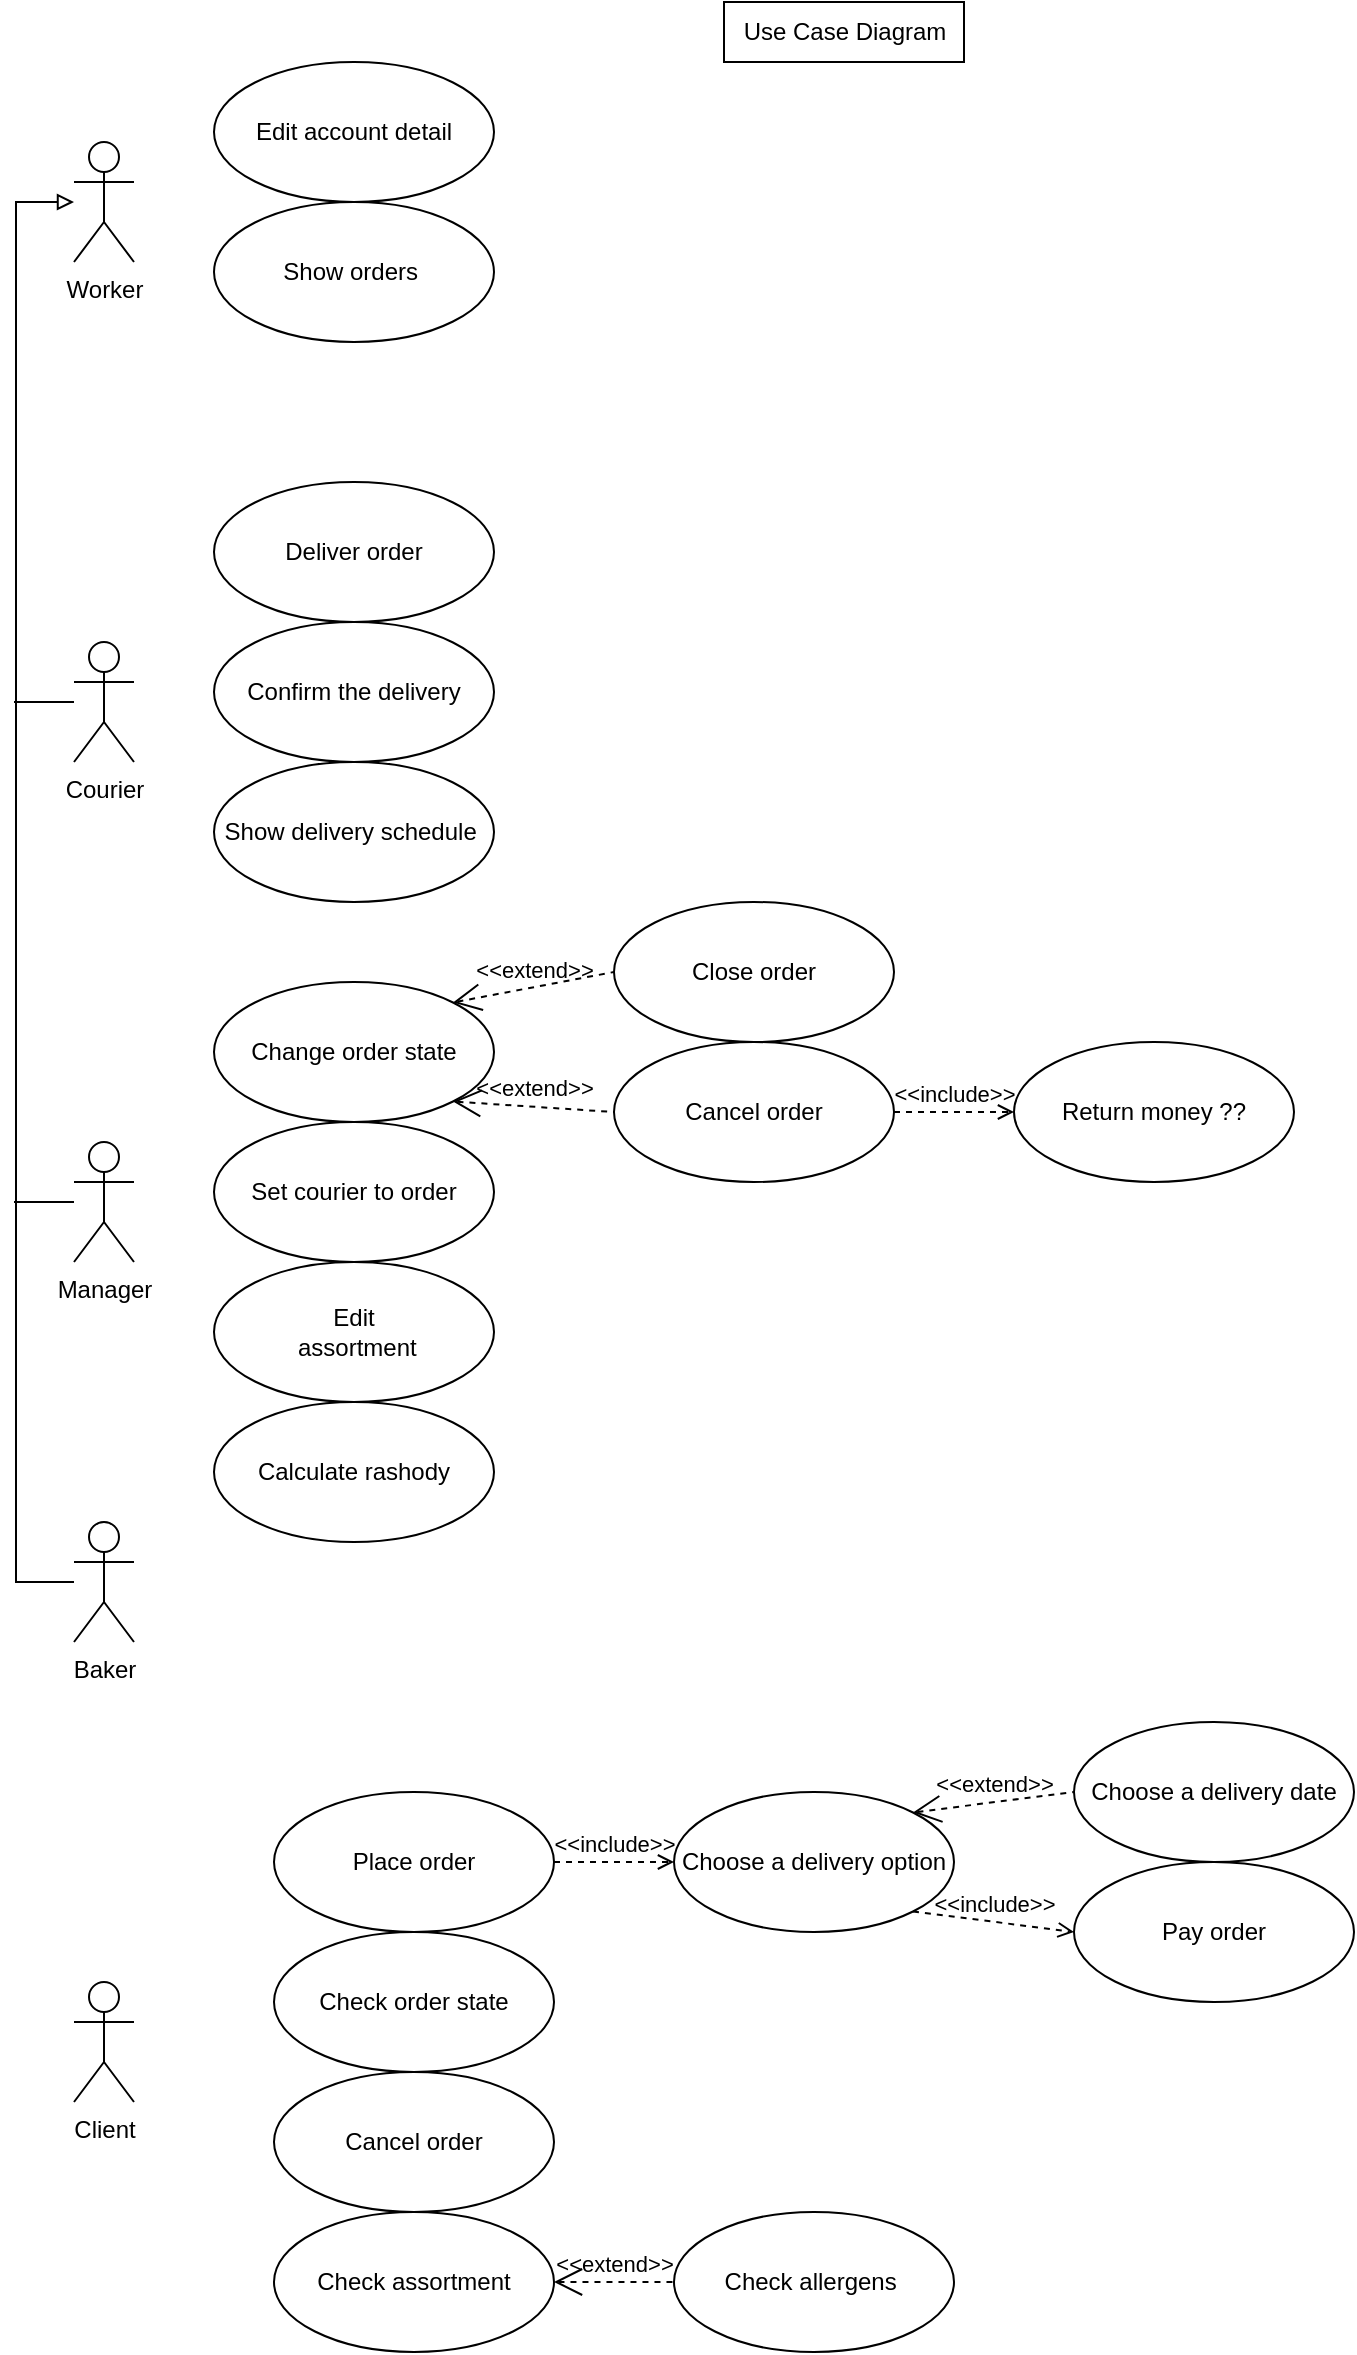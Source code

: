 <mxfile version="23.1.2" type="github">
  <diagram name="Page-1" id="j9qC79bx8wqFnW0S5RmF">
    <mxGraphModel dx="615" dy="413" grid="1" gridSize="10" guides="1" tooltips="1" connect="1" arrows="1" fold="1" page="1" pageScale="1" pageWidth="850" pageHeight="1100" math="0" shadow="0">
      <root>
        <mxCell id="0" />
        <mxCell id="1" parent="0" />
        <mxCell id="I9kpLu-LO9SQn9hKeoNu-40" style="edgeStyle=orthogonalEdgeStyle;rounded=0;orthogonalLoop=1;jettySize=auto;html=1;endArrow=none;endFill=0;" parent="1" source="0cacYjYukHsMXe69OJWF-1" edge="1">
          <mxGeometry relative="1" as="geometry">
            <mxPoint x="10" y="360" as="targetPoint" />
          </mxGeometry>
        </mxCell>
        <mxCell id="0cacYjYukHsMXe69OJWF-1" value="Сourier" style="shape=umlActor;verticalLabelPosition=bottom;verticalAlign=top;html=1;outlineConnect=0;" parent="1" vertex="1">
          <mxGeometry x="40" y="330" width="30" height="60" as="geometry" />
        </mxCell>
        <mxCell id="0cacYjYukHsMXe69OJWF-2" value="Use Case Diagram" style="text;html=1;align=center;verticalAlign=middle;resizable=0;points=[];autosize=1;fillColor=none;strokeColor=default;" parent="1" vertex="1">
          <mxGeometry x="365" y="10" width="120" height="30" as="geometry" />
        </mxCell>
        <mxCell id="I9kpLu-LO9SQn9hKeoNu-39" style="edgeStyle=orthogonalEdgeStyle;rounded=0;orthogonalLoop=1;jettySize=auto;html=1;endArrow=none;endFill=0;" parent="1" source="8N6oZQhw8tRqxdIhCWBr-1" edge="1">
          <mxGeometry relative="1" as="geometry">
            <mxPoint x="10" y="610" as="targetPoint" />
          </mxGeometry>
        </mxCell>
        <mxCell id="8N6oZQhw8tRqxdIhCWBr-1" value="Manager" style="shape=umlActor;verticalLabelPosition=bottom;verticalAlign=top;html=1;outlineConnect=0;" parent="1" vertex="1">
          <mxGeometry x="40" y="580" width="30" height="60" as="geometry" />
        </mxCell>
        <mxCell id="I9kpLu-LO9SQn9hKeoNu-3" style="edgeStyle=orthogonalEdgeStyle;rounded=0;orthogonalLoop=1;jettySize=auto;html=1;endArrow=block;endFill=0;" parent="1" source="8N6oZQhw8tRqxdIhCWBr-3" target="8N6oZQhw8tRqxdIhCWBr-13" edge="1">
          <mxGeometry relative="1" as="geometry">
            <mxPoint x="20" y="80" as="targetPoint" />
            <Array as="points">
              <mxPoint x="11" y="800" />
              <mxPoint x="11" y="110" />
            </Array>
          </mxGeometry>
        </mxCell>
        <mxCell id="8N6oZQhw8tRqxdIhCWBr-3" value="Baker" style="shape=umlActor;verticalLabelPosition=bottom;verticalAlign=top;html=1;outlineConnect=0;" parent="1" vertex="1">
          <mxGeometry x="40" y="770" width="30" height="60" as="geometry" />
        </mxCell>
        <mxCell id="8N6oZQhw8tRqxdIhCWBr-5" value="Client" style="shape=umlActor;verticalLabelPosition=bottom;verticalAlign=top;html=1;outlineConnect=0;" parent="1" vertex="1">
          <mxGeometry x="40" y="1000" width="30" height="60" as="geometry" />
        </mxCell>
        <mxCell id="8N6oZQhw8tRqxdIhCWBr-8" value="&amp;lt;&amp;lt;include&amp;gt;&amp;gt;" style="edgeStyle=none;html=1;endArrow=open;verticalAlign=bottom;dashed=1;labelBackgroundColor=none;rounded=0;exitX=1;exitY=0.5;exitDx=0;exitDy=0;" parent="1" source="8N6oZQhw8tRqxdIhCWBr-10" target="8N6oZQhw8tRqxdIhCWBr-9" edge="1">
          <mxGeometry width="160" relative="1" as="geometry">
            <mxPoint x="290" y="940" as="sourcePoint" />
            <mxPoint x="400" y="940" as="targetPoint" />
          </mxGeometry>
        </mxCell>
        <mxCell id="8N6oZQhw8tRqxdIhCWBr-9" value="Choose a delivery option" style="ellipse;whiteSpace=wrap;html=1;" parent="1" vertex="1">
          <mxGeometry x="340" y="905" width="140" height="70" as="geometry" />
        </mxCell>
        <mxCell id="8N6oZQhw8tRqxdIhCWBr-10" value="Place order" style="ellipse;whiteSpace=wrap;html=1;" parent="1" vertex="1">
          <mxGeometry x="140" y="905" width="140" height="70" as="geometry" />
        </mxCell>
        <mxCell id="8N6oZQhw8tRqxdIhCWBr-11" value="&amp;lt;&amp;lt;extend&amp;gt;&amp;gt;" style="edgeStyle=none;html=1;startArrow=open;endArrow=none;startSize=12;verticalAlign=bottom;dashed=1;labelBackgroundColor=none;rounded=0;exitX=1;exitY=0;exitDx=0;exitDy=0;entryX=0;entryY=0.5;entryDx=0;entryDy=0;" parent="1" source="8N6oZQhw8tRqxdIhCWBr-9" target="8N6oZQhw8tRqxdIhCWBr-12" edge="1">
          <mxGeometry width="160" relative="1" as="geometry">
            <mxPoint x="520" y="920" as="sourcePoint" />
            <mxPoint x="660" y="939.55" as="targetPoint" />
          </mxGeometry>
        </mxCell>
        <mxCell id="8N6oZQhw8tRqxdIhCWBr-12" value="Choose a delivery date" style="ellipse;whiteSpace=wrap;html=1;" parent="1" vertex="1">
          <mxGeometry x="540" y="870" width="140" height="70" as="geometry" />
        </mxCell>
        <mxCell id="8N6oZQhw8tRqxdIhCWBr-13" value="Worker&lt;br&gt;" style="shape=umlActor;verticalLabelPosition=bottom;verticalAlign=top;html=1;outlineConnect=0;strokeColor=default;" parent="1" vertex="1">
          <mxGeometry x="40" y="80" width="30" height="60" as="geometry" />
        </mxCell>
        <mxCell id="I9kpLu-LO9SQn9hKeoNu-10" value="Edit account detail" style="ellipse;whiteSpace=wrap;html=1;" parent="1" vertex="1">
          <mxGeometry x="110" y="40" width="140" height="70" as="geometry" />
        </mxCell>
        <mxCell id="I9kpLu-LO9SQn9hKeoNu-11" value="Cancel order" style="ellipse;whiteSpace=wrap;html=1;" parent="1" vertex="1">
          <mxGeometry x="310" y="530" width="140" height="70" as="geometry" />
        </mxCell>
        <mxCell id="I9kpLu-LO9SQn9hKeoNu-12" value="Pay order" style="ellipse;whiteSpace=wrap;html=1;" parent="1" vertex="1">
          <mxGeometry x="540" y="940" width="140" height="70" as="geometry" />
        </mxCell>
        <mxCell id="I9kpLu-LO9SQn9hKeoNu-13" value="&amp;lt;&amp;lt;include&amp;gt;&amp;gt;" style="edgeStyle=none;html=1;endArrow=open;verticalAlign=bottom;dashed=1;labelBackgroundColor=none;rounded=0;exitX=1;exitY=1;exitDx=0;exitDy=0;entryX=0;entryY=0.5;entryDx=0;entryDy=0;" parent="1" source="8N6oZQhw8tRqxdIhCWBr-9" target="I9kpLu-LO9SQn9hKeoNu-12" edge="1">
          <mxGeometry width="160" relative="1" as="geometry">
            <mxPoint x="440" y="970" as="sourcePoint" />
            <mxPoint x="600" y="970" as="targetPoint" />
          </mxGeometry>
        </mxCell>
        <mxCell id="I9kpLu-LO9SQn9hKeoNu-15" value="Return money ??" style="ellipse;whiteSpace=wrap;html=1;" parent="1" vertex="1">
          <mxGeometry x="510" y="530" width="140" height="70" as="geometry" />
        </mxCell>
        <mxCell id="I9kpLu-LO9SQn9hKeoNu-16" value="&amp;lt;&amp;lt;include&amp;gt;&amp;gt;" style="edgeStyle=none;html=1;endArrow=open;verticalAlign=bottom;dashed=1;labelBackgroundColor=none;rounded=0;exitX=1;exitY=0.5;exitDx=0;exitDy=0;entryX=0;entryY=0.5;entryDx=0;entryDy=0;" parent="1" source="I9kpLu-LO9SQn9hKeoNu-11" target="I9kpLu-LO9SQn9hKeoNu-15" edge="1">
          <mxGeometry width="160" relative="1" as="geometry">
            <mxPoint x="480" y="690" as="sourcePoint" />
            <mxPoint x="640" y="690" as="targetPoint" />
          </mxGeometry>
        </mxCell>
        <mxCell id="I9kpLu-LO9SQn9hKeoNu-17" value="Cancel order" style="ellipse;whiteSpace=wrap;html=1;" parent="1" vertex="1">
          <mxGeometry x="140" y="1045" width="140" height="70" as="geometry" />
        </mxCell>
        <mxCell id="I9kpLu-LO9SQn9hKeoNu-20" value="Deliver order" style="ellipse;whiteSpace=wrap;html=1;" parent="1" vertex="1">
          <mxGeometry x="110" y="250" width="140" height="70" as="geometry" />
        </mxCell>
        <mxCell id="I9kpLu-LO9SQn9hKeoNu-22" value="Close order" style="ellipse;whiteSpace=wrap;html=1;" parent="1" vertex="1">
          <mxGeometry x="310" y="460" width="140" height="70" as="geometry" />
        </mxCell>
        <mxCell id="I9kpLu-LO9SQn9hKeoNu-23" value="Change order state" style="ellipse;whiteSpace=wrap;html=1;" parent="1" vertex="1">
          <mxGeometry x="110" y="500" width="140" height="70" as="geometry" />
        </mxCell>
        <mxCell id="I9kpLu-LO9SQn9hKeoNu-25" value="&amp;lt;&amp;lt;extend&amp;gt;&amp;gt;" style="edgeStyle=none;html=1;startArrow=open;endArrow=none;startSize=12;verticalAlign=bottom;dashed=1;labelBackgroundColor=none;rounded=0;exitX=1;exitY=0;exitDx=0;exitDy=0;entryX=0;entryY=0.5;entryDx=0;entryDy=0;" parent="1" source="I9kpLu-LO9SQn9hKeoNu-23" target="I9kpLu-LO9SQn9hKeoNu-22" edge="1">
          <mxGeometry width="160" relative="1" as="geometry">
            <mxPoint x="260" y="470" as="sourcePoint" />
            <mxPoint x="300" y="495" as="targetPoint" />
          </mxGeometry>
        </mxCell>
        <mxCell id="I9kpLu-LO9SQn9hKeoNu-26" value="&amp;lt;&amp;lt;extend&amp;gt;&amp;gt;" style="edgeStyle=none;html=1;startArrow=open;endArrow=none;startSize=12;verticalAlign=bottom;dashed=1;labelBackgroundColor=none;rounded=0;entryX=0;entryY=0.5;entryDx=0;entryDy=0;exitX=1;exitY=1;exitDx=0;exitDy=0;" parent="1" source="I9kpLu-LO9SQn9hKeoNu-23" target="I9kpLu-LO9SQn9hKeoNu-11" edge="1">
          <mxGeometry width="160" relative="1" as="geometry">
            <mxPoint x="280" y="610" as="sourcePoint" />
            <mxPoint x="280" y="600" as="targetPoint" />
          </mxGeometry>
        </mxCell>
        <mxCell id="I9kpLu-LO9SQn9hKeoNu-27" value="Check order state" style="ellipse;whiteSpace=wrap;html=1;" parent="1" vertex="1">
          <mxGeometry x="140" y="975" width="140" height="70" as="geometry" />
        </mxCell>
        <mxCell id="I9kpLu-LO9SQn9hKeoNu-28" value="Сonfirm the delivery" style="ellipse;whiteSpace=wrap;html=1;" parent="1" vertex="1">
          <mxGeometry x="110" y="320" width="140" height="70" as="geometry" />
        </mxCell>
        <mxCell id="I9kpLu-LO9SQn9hKeoNu-30" value="Set courier to order" style="ellipse;whiteSpace=wrap;html=1;" parent="1" vertex="1">
          <mxGeometry x="110" y="570" width="140" height="70" as="geometry" />
        </mxCell>
        <mxCell id="I9kpLu-LO9SQn9hKeoNu-31" value="Show delivery schedule&amp;nbsp;" style="ellipse;whiteSpace=wrap;html=1;" parent="1" vertex="1">
          <mxGeometry x="110" y="390" width="140" height="70" as="geometry" />
        </mxCell>
        <mxCell id="I9kpLu-LO9SQn9hKeoNu-33" value="Check&amp;nbsp;assortment" style="ellipse;whiteSpace=wrap;html=1;" parent="1" vertex="1">
          <mxGeometry x="140" y="1115" width="140" height="70" as="geometry" />
        </mxCell>
        <mxCell id="I9kpLu-LO9SQn9hKeoNu-34" value="Check allergens&amp;nbsp;" style="ellipse;whiteSpace=wrap;html=1;" parent="1" vertex="1">
          <mxGeometry x="340" y="1115" width="140" height="70" as="geometry" />
        </mxCell>
        <mxCell id="I9kpLu-LO9SQn9hKeoNu-35" value="&amp;lt;&amp;lt;extend&amp;gt;&amp;gt;" style="edgeStyle=none;html=1;startArrow=open;endArrow=none;startSize=12;verticalAlign=bottom;dashed=1;labelBackgroundColor=none;rounded=0;exitX=1;exitY=0.5;exitDx=0;exitDy=0;entryX=0;entryY=0.5;entryDx=0;entryDy=0;" parent="1" source="I9kpLu-LO9SQn9hKeoNu-33" target="I9kpLu-LO9SQn9hKeoNu-34" edge="1">
          <mxGeometry width="160" relative="1" as="geometry">
            <mxPoint x="270" y="1050" as="sourcePoint" />
            <mxPoint x="430" y="1050" as="targetPoint" />
          </mxGeometry>
        </mxCell>
        <mxCell id="I9kpLu-LO9SQn9hKeoNu-36" value="Edit&lt;br&gt;&amp;nbsp;assortment" style="ellipse;whiteSpace=wrap;html=1;" parent="1" vertex="1">
          <mxGeometry x="110" y="640" width="140" height="70" as="geometry" />
        </mxCell>
        <mxCell id="I9kpLu-LO9SQn9hKeoNu-37" value="Show orders&amp;nbsp;" style="ellipse;whiteSpace=wrap;html=1;" parent="1" vertex="1">
          <mxGeometry x="110" y="110" width="140" height="70" as="geometry" />
        </mxCell>
        <mxCell id="AFEQ1maCjXKxrnnGjqyo-1" value="Calculate rashody&lt;br&gt;" style="ellipse;whiteSpace=wrap;html=1;" vertex="1" parent="1">
          <mxGeometry x="110" y="710" width="140" height="70" as="geometry" />
        </mxCell>
      </root>
    </mxGraphModel>
  </diagram>
</mxfile>
